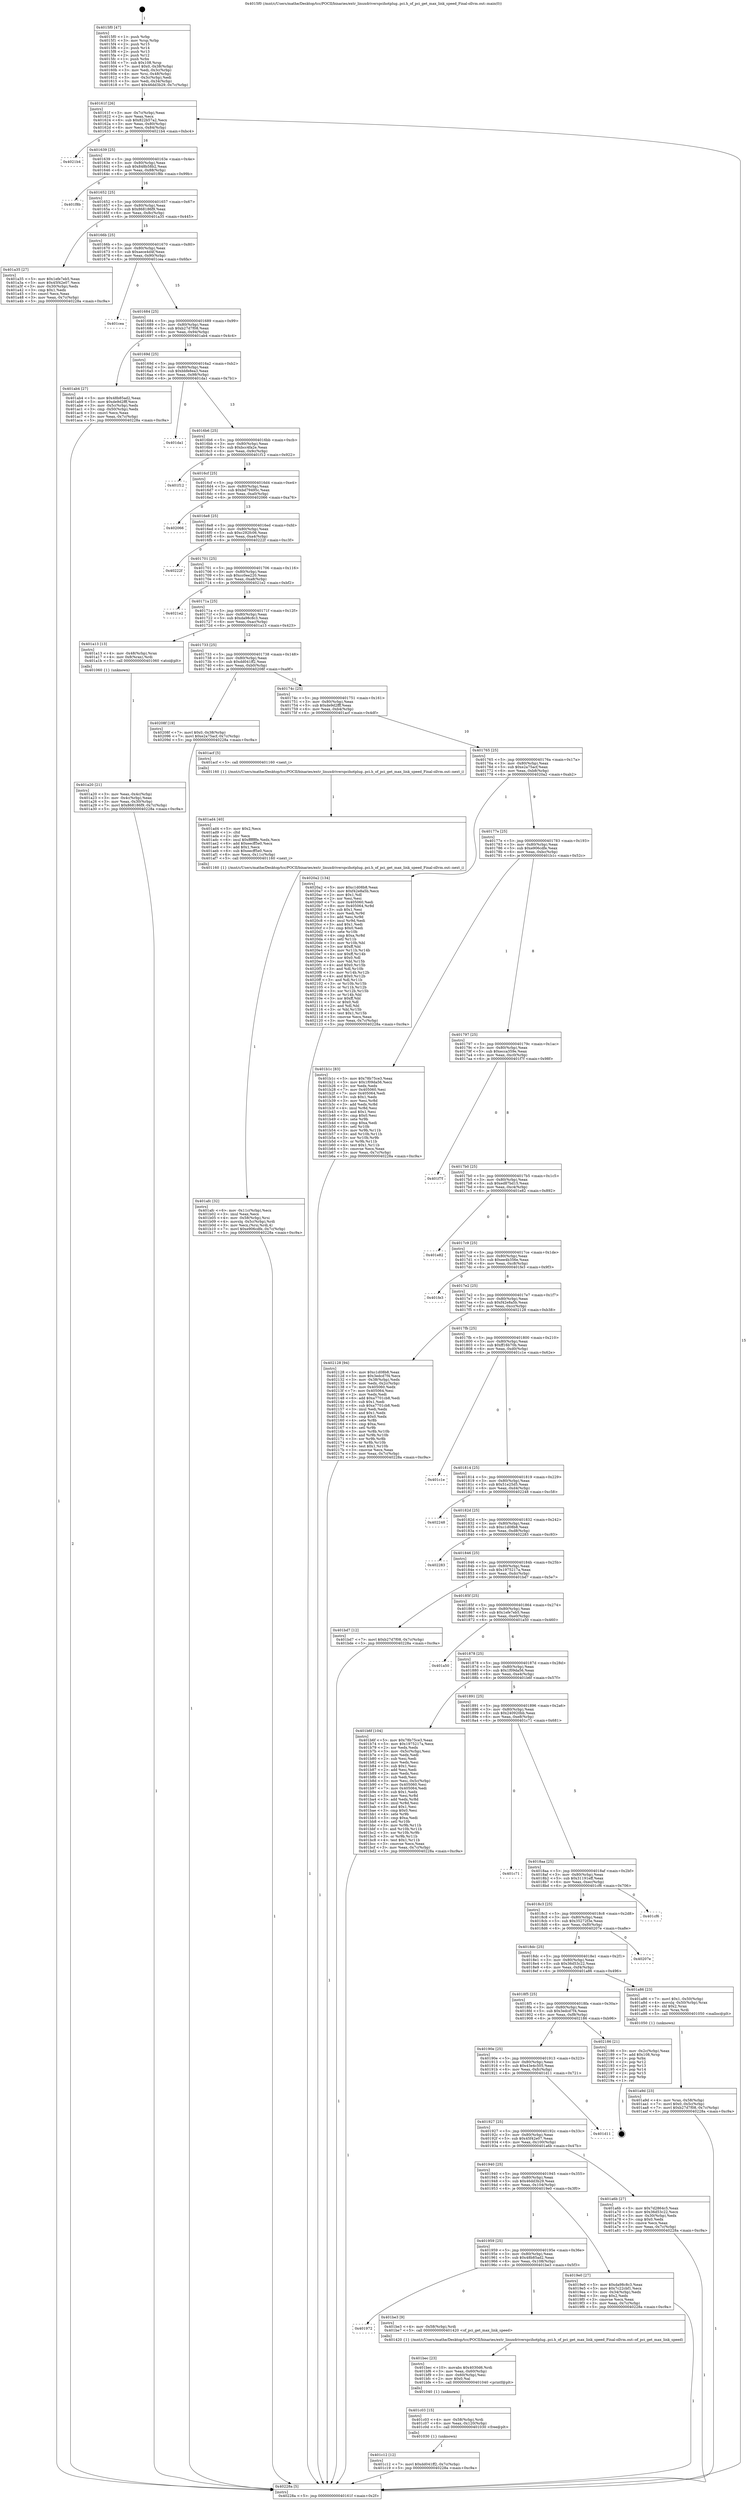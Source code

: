 digraph "0x4015f0" {
  label = "0x4015f0 (/mnt/c/Users/mathe/Desktop/tcc/POCII/binaries/extr_linuxdriverspcihotplug..pci.h_of_pci_get_max_link_speed_Final-ollvm.out::main(0))"
  labelloc = "t"
  node[shape=record]

  Entry [label="",width=0.3,height=0.3,shape=circle,fillcolor=black,style=filled]
  "0x40161f" [label="{
     0x40161f [26]\l
     | [instrs]\l
     &nbsp;&nbsp;0x40161f \<+3\>: mov -0x7c(%rbp),%eax\l
     &nbsp;&nbsp;0x401622 \<+2\>: mov %eax,%ecx\l
     &nbsp;&nbsp;0x401624 \<+6\>: sub $0x822b57a2,%ecx\l
     &nbsp;&nbsp;0x40162a \<+3\>: mov %eax,-0x80(%rbp)\l
     &nbsp;&nbsp;0x40162d \<+6\>: mov %ecx,-0x84(%rbp)\l
     &nbsp;&nbsp;0x401633 \<+6\>: je 00000000004021b4 \<main+0xbc4\>\l
  }"]
  "0x4021b4" [label="{
     0x4021b4\l
  }", style=dashed]
  "0x401639" [label="{
     0x401639 [25]\l
     | [instrs]\l
     &nbsp;&nbsp;0x401639 \<+5\>: jmp 000000000040163e \<main+0x4e\>\l
     &nbsp;&nbsp;0x40163e \<+3\>: mov -0x80(%rbp),%eax\l
     &nbsp;&nbsp;0x401641 \<+5\>: sub $0x848b58b2,%eax\l
     &nbsp;&nbsp;0x401646 \<+6\>: mov %eax,-0x88(%rbp)\l
     &nbsp;&nbsp;0x40164c \<+6\>: je 0000000000401f8b \<main+0x99b\>\l
  }"]
  Exit [label="",width=0.3,height=0.3,shape=circle,fillcolor=black,style=filled,peripheries=2]
  "0x401f8b" [label="{
     0x401f8b\l
  }", style=dashed]
  "0x401652" [label="{
     0x401652 [25]\l
     | [instrs]\l
     &nbsp;&nbsp;0x401652 \<+5\>: jmp 0000000000401657 \<main+0x67\>\l
     &nbsp;&nbsp;0x401657 \<+3\>: mov -0x80(%rbp),%eax\l
     &nbsp;&nbsp;0x40165a \<+5\>: sub $0x868186f9,%eax\l
     &nbsp;&nbsp;0x40165f \<+6\>: mov %eax,-0x8c(%rbp)\l
     &nbsp;&nbsp;0x401665 \<+6\>: je 0000000000401a35 \<main+0x445\>\l
  }"]
  "0x401c12" [label="{
     0x401c12 [12]\l
     | [instrs]\l
     &nbsp;&nbsp;0x401c12 \<+7\>: movl $0xdd041ff2,-0x7c(%rbp)\l
     &nbsp;&nbsp;0x401c19 \<+5\>: jmp 000000000040228a \<main+0xc9a\>\l
  }"]
  "0x401a35" [label="{
     0x401a35 [27]\l
     | [instrs]\l
     &nbsp;&nbsp;0x401a35 \<+5\>: mov $0x1efe7eb5,%eax\l
     &nbsp;&nbsp;0x401a3a \<+5\>: mov $0x45f42e07,%ecx\l
     &nbsp;&nbsp;0x401a3f \<+3\>: mov -0x30(%rbp),%edx\l
     &nbsp;&nbsp;0x401a42 \<+3\>: cmp $0x1,%edx\l
     &nbsp;&nbsp;0x401a45 \<+3\>: cmovl %ecx,%eax\l
     &nbsp;&nbsp;0x401a48 \<+3\>: mov %eax,-0x7c(%rbp)\l
     &nbsp;&nbsp;0x401a4b \<+5\>: jmp 000000000040228a \<main+0xc9a\>\l
  }"]
  "0x40166b" [label="{
     0x40166b [25]\l
     | [instrs]\l
     &nbsp;&nbsp;0x40166b \<+5\>: jmp 0000000000401670 \<main+0x80\>\l
     &nbsp;&nbsp;0x401670 \<+3\>: mov -0x80(%rbp),%eax\l
     &nbsp;&nbsp;0x401673 \<+5\>: sub $0xaece4d4f,%eax\l
     &nbsp;&nbsp;0x401678 \<+6\>: mov %eax,-0x90(%rbp)\l
     &nbsp;&nbsp;0x40167e \<+6\>: je 0000000000401cea \<main+0x6fa\>\l
  }"]
  "0x401c03" [label="{
     0x401c03 [15]\l
     | [instrs]\l
     &nbsp;&nbsp;0x401c03 \<+4\>: mov -0x58(%rbp),%rdi\l
     &nbsp;&nbsp;0x401c07 \<+6\>: mov %eax,-0x120(%rbp)\l
     &nbsp;&nbsp;0x401c0d \<+5\>: call 0000000000401030 \<free@plt\>\l
     | [calls]\l
     &nbsp;&nbsp;0x401030 \{1\} (unknown)\l
  }"]
  "0x401cea" [label="{
     0x401cea\l
  }", style=dashed]
  "0x401684" [label="{
     0x401684 [25]\l
     | [instrs]\l
     &nbsp;&nbsp;0x401684 \<+5\>: jmp 0000000000401689 \<main+0x99\>\l
     &nbsp;&nbsp;0x401689 \<+3\>: mov -0x80(%rbp),%eax\l
     &nbsp;&nbsp;0x40168c \<+5\>: sub $0xb27d7f08,%eax\l
     &nbsp;&nbsp;0x401691 \<+6\>: mov %eax,-0x94(%rbp)\l
     &nbsp;&nbsp;0x401697 \<+6\>: je 0000000000401ab4 \<main+0x4c4\>\l
  }"]
  "0x401bec" [label="{
     0x401bec [23]\l
     | [instrs]\l
     &nbsp;&nbsp;0x401bec \<+10\>: movabs $0x4030d6,%rdi\l
     &nbsp;&nbsp;0x401bf6 \<+3\>: mov %eax,-0x60(%rbp)\l
     &nbsp;&nbsp;0x401bf9 \<+3\>: mov -0x60(%rbp),%esi\l
     &nbsp;&nbsp;0x401bfc \<+2\>: mov $0x0,%al\l
     &nbsp;&nbsp;0x401bfe \<+5\>: call 0000000000401040 \<printf@plt\>\l
     | [calls]\l
     &nbsp;&nbsp;0x401040 \{1\} (unknown)\l
  }"]
  "0x401ab4" [label="{
     0x401ab4 [27]\l
     | [instrs]\l
     &nbsp;&nbsp;0x401ab4 \<+5\>: mov $0x48b85ad2,%eax\l
     &nbsp;&nbsp;0x401ab9 \<+5\>: mov $0xde9d2fff,%ecx\l
     &nbsp;&nbsp;0x401abe \<+3\>: mov -0x5c(%rbp),%edx\l
     &nbsp;&nbsp;0x401ac1 \<+3\>: cmp -0x50(%rbp),%edx\l
     &nbsp;&nbsp;0x401ac4 \<+3\>: cmovl %ecx,%eax\l
     &nbsp;&nbsp;0x401ac7 \<+3\>: mov %eax,-0x7c(%rbp)\l
     &nbsp;&nbsp;0x401aca \<+5\>: jmp 000000000040228a \<main+0xc9a\>\l
  }"]
  "0x40169d" [label="{
     0x40169d [25]\l
     | [instrs]\l
     &nbsp;&nbsp;0x40169d \<+5\>: jmp 00000000004016a2 \<main+0xb2\>\l
     &nbsp;&nbsp;0x4016a2 \<+3\>: mov -0x80(%rbp),%eax\l
     &nbsp;&nbsp;0x4016a5 \<+5\>: sub $0xbbfe8ea3,%eax\l
     &nbsp;&nbsp;0x4016aa \<+6\>: mov %eax,-0x98(%rbp)\l
     &nbsp;&nbsp;0x4016b0 \<+6\>: je 0000000000401da1 \<main+0x7b1\>\l
  }"]
  "0x401972" [label="{
     0x401972\l
  }", style=dashed]
  "0x401da1" [label="{
     0x401da1\l
  }", style=dashed]
  "0x4016b6" [label="{
     0x4016b6 [25]\l
     | [instrs]\l
     &nbsp;&nbsp;0x4016b6 \<+5\>: jmp 00000000004016bb \<main+0xcb\>\l
     &nbsp;&nbsp;0x4016bb \<+3\>: mov -0x80(%rbp),%eax\l
     &nbsp;&nbsp;0x4016be \<+5\>: sub $0xbcc4fa2e,%eax\l
     &nbsp;&nbsp;0x4016c3 \<+6\>: mov %eax,-0x9c(%rbp)\l
     &nbsp;&nbsp;0x4016c9 \<+6\>: je 0000000000401f12 \<main+0x922\>\l
  }"]
  "0x401be3" [label="{
     0x401be3 [9]\l
     | [instrs]\l
     &nbsp;&nbsp;0x401be3 \<+4\>: mov -0x58(%rbp),%rdi\l
     &nbsp;&nbsp;0x401be7 \<+5\>: call 0000000000401420 \<of_pci_get_max_link_speed\>\l
     | [calls]\l
     &nbsp;&nbsp;0x401420 \{1\} (/mnt/c/Users/mathe/Desktop/tcc/POCII/binaries/extr_linuxdriverspcihotplug..pci.h_of_pci_get_max_link_speed_Final-ollvm.out::of_pci_get_max_link_speed)\l
  }"]
  "0x401f12" [label="{
     0x401f12\l
  }", style=dashed]
  "0x4016cf" [label="{
     0x4016cf [25]\l
     | [instrs]\l
     &nbsp;&nbsp;0x4016cf \<+5\>: jmp 00000000004016d4 \<main+0xe4\>\l
     &nbsp;&nbsp;0x4016d4 \<+3\>: mov -0x80(%rbp),%eax\l
     &nbsp;&nbsp;0x4016d7 \<+5\>: sub $0xbd79495c,%eax\l
     &nbsp;&nbsp;0x4016dc \<+6\>: mov %eax,-0xa0(%rbp)\l
     &nbsp;&nbsp;0x4016e2 \<+6\>: je 0000000000402066 \<main+0xa76\>\l
  }"]
  "0x401afc" [label="{
     0x401afc [32]\l
     | [instrs]\l
     &nbsp;&nbsp;0x401afc \<+6\>: mov -0x11c(%rbp),%ecx\l
     &nbsp;&nbsp;0x401b02 \<+3\>: imul %eax,%ecx\l
     &nbsp;&nbsp;0x401b05 \<+4\>: mov -0x58(%rbp),%rsi\l
     &nbsp;&nbsp;0x401b09 \<+4\>: movslq -0x5c(%rbp),%rdi\l
     &nbsp;&nbsp;0x401b0d \<+3\>: mov %ecx,(%rsi,%rdi,4)\l
     &nbsp;&nbsp;0x401b10 \<+7\>: movl $0xe906cdfe,-0x7c(%rbp)\l
     &nbsp;&nbsp;0x401b17 \<+5\>: jmp 000000000040228a \<main+0xc9a\>\l
  }"]
  "0x402066" [label="{
     0x402066\l
  }", style=dashed]
  "0x4016e8" [label="{
     0x4016e8 [25]\l
     | [instrs]\l
     &nbsp;&nbsp;0x4016e8 \<+5\>: jmp 00000000004016ed \<main+0xfd\>\l
     &nbsp;&nbsp;0x4016ed \<+3\>: mov -0x80(%rbp),%eax\l
     &nbsp;&nbsp;0x4016f0 \<+5\>: sub $0xc292fc06,%eax\l
     &nbsp;&nbsp;0x4016f5 \<+6\>: mov %eax,-0xa4(%rbp)\l
     &nbsp;&nbsp;0x4016fb \<+6\>: je 000000000040222f \<main+0xc3f\>\l
  }"]
  "0x401ad4" [label="{
     0x401ad4 [40]\l
     | [instrs]\l
     &nbsp;&nbsp;0x401ad4 \<+5\>: mov $0x2,%ecx\l
     &nbsp;&nbsp;0x401ad9 \<+1\>: cltd\l
     &nbsp;&nbsp;0x401ada \<+2\>: idiv %ecx\l
     &nbsp;&nbsp;0x401adc \<+6\>: imul $0xfffffffe,%edx,%ecx\l
     &nbsp;&nbsp;0x401ae2 \<+6\>: add $0xeecff5e0,%ecx\l
     &nbsp;&nbsp;0x401ae8 \<+3\>: add $0x1,%ecx\l
     &nbsp;&nbsp;0x401aeb \<+6\>: sub $0xeecff5e0,%ecx\l
     &nbsp;&nbsp;0x401af1 \<+6\>: mov %ecx,-0x11c(%rbp)\l
     &nbsp;&nbsp;0x401af7 \<+5\>: call 0000000000401160 \<next_i\>\l
     | [calls]\l
     &nbsp;&nbsp;0x401160 \{1\} (/mnt/c/Users/mathe/Desktop/tcc/POCII/binaries/extr_linuxdriverspcihotplug..pci.h_of_pci_get_max_link_speed_Final-ollvm.out::next_i)\l
  }"]
  "0x40222f" [label="{
     0x40222f\l
  }", style=dashed]
  "0x401701" [label="{
     0x401701 [25]\l
     | [instrs]\l
     &nbsp;&nbsp;0x401701 \<+5\>: jmp 0000000000401706 \<main+0x116\>\l
     &nbsp;&nbsp;0x401706 \<+3\>: mov -0x80(%rbp),%eax\l
     &nbsp;&nbsp;0x401709 \<+5\>: sub $0xcc0ee220,%eax\l
     &nbsp;&nbsp;0x40170e \<+6\>: mov %eax,-0xa8(%rbp)\l
     &nbsp;&nbsp;0x401714 \<+6\>: je 00000000004021e2 \<main+0xbf2\>\l
  }"]
  "0x401a9d" [label="{
     0x401a9d [23]\l
     | [instrs]\l
     &nbsp;&nbsp;0x401a9d \<+4\>: mov %rax,-0x58(%rbp)\l
     &nbsp;&nbsp;0x401aa1 \<+7\>: movl $0x0,-0x5c(%rbp)\l
     &nbsp;&nbsp;0x401aa8 \<+7\>: movl $0xb27d7f08,-0x7c(%rbp)\l
     &nbsp;&nbsp;0x401aaf \<+5\>: jmp 000000000040228a \<main+0xc9a\>\l
  }"]
  "0x4021e2" [label="{
     0x4021e2\l
  }", style=dashed]
  "0x40171a" [label="{
     0x40171a [25]\l
     | [instrs]\l
     &nbsp;&nbsp;0x40171a \<+5\>: jmp 000000000040171f \<main+0x12f\>\l
     &nbsp;&nbsp;0x40171f \<+3\>: mov -0x80(%rbp),%eax\l
     &nbsp;&nbsp;0x401722 \<+5\>: sub $0xda98c8c3,%eax\l
     &nbsp;&nbsp;0x401727 \<+6\>: mov %eax,-0xac(%rbp)\l
     &nbsp;&nbsp;0x40172d \<+6\>: je 0000000000401a13 \<main+0x423\>\l
  }"]
  "0x401a20" [label="{
     0x401a20 [21]\l
     | [instrs]\l
     &nbsp;&nbsp;0x401a20 \<+3\>: mov %eax,-0x4c(%rbp)\l
     &nbsp;&nbsp;0x401a23 \<+3\>: mov -0x4c(%rbp),%eax\l
     &nbsp;&nbsp;0x401a26 \<+3\>: mov %eax,-0x30(%rbp)\l
     &nbsp;&nbsp;0x401a29 \<+7\>: movl $0x868186f9,-0x7c(%rbp)\l
     &nbsp;&nbsp;0x401a30 \<+5\>: jmp 000000000040228a \<main+0xc9a\>\l
  }"]
  "0x401a13" [label="{
     0x401a13 [13]\l
     | [instrs]\l
     &nbsp;&nbsp;0x401a13 \<+4\>: mov -0x48(%rbp),%rax\l
     &nbsp;&nbsp;0x401a17 \<+4\>: mov 0x8(%rax),%rdi\l
     &nbsp;&nbsp;0x401a1b \<+5\>: call 0000000000401060 \<atoi@plt\>\l
     | [calls]\l
     &nbsp;&nbsp;0x401060 \{1\} (unknown)\l
  }"]
  "0x401733" [label="{
     0x401733 [25]\l
     | [instrs]\l
     &nbsp;&nbsp;0x401733 \<+5\>: jmp 0000000000401738 \<main+0x148\>\l
     &nbsp;&nbsp;0x401738 \<+3\>: mov -0x80(%rbp),%eax\l
     &nbsp;&nbsp;0x40173b \<+5\>: sub $0xdd041ff2,%eax\l
     &nbsp;&nbsp;0x401740 \<+6\>: mov %eax,-0xb0(%rbp)\l
     &nbsp;&nbsp;0x401746 \<+6\>: je 000000000040208f \<main+0xa9f\>\l
  }"]
  "0x4015f0" [label="{
     0x4015f0 [47]\l
     | [instrs]\l
     &nbsp;&nbsp;0x4015f0 \<+1\>: push %rbp\l
     &nbsp;&nbsp;0x4015f1 \<+3\>: mov %rsp,%rbp\l
     &nbsp;&nbsp;0x4015f4 \<+2\>: push %r15\l
     &nbsp;&nbsp;0x4015f6 \<+2\>: push %r14\l
     &nbsp;&nbsp;0x4015f8 \<+2\>: push %r13\l
     &nbsp;&nbsp;0x4015fa \<+2\>: push %r12\l
     &nbsp;&nbsp;0x4015fc \<+1\>: push %rbx\l
     &nbsp;&nbsp;0x4015fd \<+7\>: sub $0x108,%rsp\l
     &nbsp;&nbsp;0x401604 \<+7\>: movl $0x0,-0x38(%rbp)\l
     &nbsp;&nbsp;0x40160b \<+3\>: mov %edi,-0x3c(%rbp)\l
     &nbsp;&nbsp;0x40160e \<+4\>: mov %rsi,-0x48(%rbp)\l
     &nbsp;&nbsp;0x401612 \<+3\>: mov -0x3c(%rbp),%edi\l
     &nbsp;&nbsp;0x401615 \<+3\>: mov %edi,-0x34(%rbp)\l
     &nbsp;&nbsp;0x401618 \<+7\>: movl $0x46dd3b29,-0x7c(%rbp)\l
  }"]
  "0x40208f" [label="{
     0x40208f [19]\l
     | [instrs]\l
     &nbsp;&nbsp;0x40208f \<+7\>: movl $0x0,-0x38(%rbp)\l
     &nbsp;&nbsp;0x402096 \<+7\>: movl $0xe2a75acf,-0x7c(%rbp)\l
     &nbsp;&nbsp;0x40209d \<+5\>: jmp 000000000040228a \<main+0xc9a\>\l
  }"]
  "0x40174c" [label="{
     0x40174c [25]\l
     | [instrs]\l
     &nbsp;&nbsp;0x40174c \<+5\>: jmp 0000000000401751 \<main+0x161\>\l
     &nbsp;&nbsp;0x401751 \<+3\>: mov -0x80(%rbp),%eax\l
     &nbsp;&nbsp;0x401754 \<+5\>: sub $0xde9d2fff,%eax\l
     &nbsp;&nbsp;0x401759 \<+6\>: mov %eax,-0xb4(%rbp)\l
     &nbsp;&nbsp;0x40175f \<+6\>: je 0000000000401acf \<main+0x4df\>\l
  }"]
  "0x40228a" [label="{
     0x40228a [5]\l
     | [instrs]\l
     &nbsp;&nbsp;0x40228a \<+5\>: jmp 000000000040161f \<main+0x2f\>\l
  }"]
  "0x401acf" [label="{
     0x401acf [5]\l
     | [instrs]\l
     &nbsp;&nbsp;0x401acf \<+5\>: call 0000000000401160 \<next_i\>\l
     | [calls]\l
     &nbsp;&nbsp;0x401160 \{1\} (/mnt/c/Users/mathe/Desktop/tcc/POCII/binaries/extr_linuxdriverspcihotplug..pci.h_of_pci_get_max_link_speed_Final-ollvm.out::next_i)\l
  }"]
  "0x401765" [label="{
     0x401765 [25]\l
     | [instrs]\l
     &nbsp;&nbsp;0x401765 \<+5\>: jmp 000000000040176a \<main+0x17a\>\l
     &nbsp;&nbsp;0x40176a \<+3\>: mov -0x80(%rbp),%eax\l
     &nbsp;&nbsp;0x40176d \<+5\>: sub $0xe2a75acf,%eax\l
     &nbsp;&nbsp;0x401772 \<+6\>: mov %eax,-0xb8(%rbp)\l
     &nbsp;&nbsp;0x401778 \<+6\>: je 00000000004020a2 \<main+0xab2\>\l
  }"]
  "0x401959" [label="{
     0x401959 [25]\l
     | [instrs]\l
     &nbsp;&nbsp;0x401959 \<+5\>: jmp 000000000040195e \<main+0x36e\>\l
     &nbsp;&nbsp;0x40195e \<+3\>: mov -0x80(%rbp),%eax\l
     &nbsp;&nbsp;0x401961 \<+5\>: sub $0x48b85ad2,%eax\l
     &nbsp;&nbsp;0x401966 \<+6\>: mov %eax,-0x108(%rbp)\l
     &nbsp;&nbsp;0x40196c \<+6\>: je 0000000000401be3 \<main+0x5f3\>\l
  }"]
  "0x4020a2" [label="{
     0x4020a2 [134]\l
     | [instrs]\l
     &nbsp;&nbsp;0x4020a2 \<+5\>: mov $0xc1d08b8,%eax\l
     &nbsp;&nbsp;0x4020a7 \<+5\>: mov $0xf42e8a5b,%ecx\l
     &nbsp;&nbsp;0x4020ac \<+2\>: mov $0x1,%dl\l
     &nbsp;&nbsp;0x4020ae \<+2\>: xor %esi,%esi\l
     &nbsp;&nbsp;0x4020b0 \<+7\>: mov 0x405060,%edi\l
     &nbsp;&nbsp;0x4020b7 \<+8\>: mov 0x405064,%r8d\l
     &nbsp;&nbsp;0x4020bf \<+3\>: sub $0x1,%esi\l
     &nbsp;&nbsp;0x4020c2 \<+3\>: mov %edi,%r9d\l
     &nbsp;&nbsp;0x4020c5 \<+3\>: add %esi,%r9d\l
     &nbsp;&nbsp;0x4020c8 \<+4\>: imul %r9d,%edi\l
     &nbsp;&nbsp;0x4020cc \<+3\>: and $0x1,%edi\l
     &nbsp;&nbsp;0x4020cf \<+3\>: cmp $0x0,%edi\l
     &nbsp;&nbsp;0x4020d2 \<+4\>: sete %r10b\l
     &nbsp;&nbsp;0x4020d6 \<+4\>: cmp $0xa,%r8d\l
     &nbsp;&nbsp;0x4020da \<+4\>: setl %r11b\l
     &nbsp;&nbsp;0x4020de \<+3\>: mov %r10b,%bl\l
     &nbsp;&nbsp;0x4020e1 \<+3\>: xor $0xff,%bl\l
     &nbsp;&nbsp;0x4020e4 \<+3\>: mov %r11b,%r14b\l
     &nbsp;&nbsp;0x4020e7 \<+4\>: xor $0xff,%r14b\l
     &nbsp;&nbsp;0x4020eb \<+3\>: xor $0x0,%dl\l
     &nbsp;&nbsp;0x4020ee \<+3\>: mov %bl,%r15b\l
     &nbsp;&nbsp;0x4020f1 \<+4\>: and $0x0,%r15b\l
     &nbsp;&nbsp;0x4020f5 \<+3\>: and %dl,%r10b\l
     &nbsp;&nbsp;0x4020f8 \<+3\>: mov %r14b,%r12b\l
     &nbsp;&nbsp;0x4020fb \<+4\>: and $0x0,%r12b\l
     &nbsp;&nbsp;0x4020ff \<+3\>: and %dl,%r11b\l
     &nbsp;&nbsp;0x402102 \<+3\>: or %r10b,%r15b\l
     &nbsp;&nbsp;0x402105 \<+3\>: or %r11b,%r12b\l
     &nbsp;&nbsp;0x402108 \<+3\>: xor %r12b,%r15b\l
     &nbsp;&nbsp;0x40210b \<+3\>: or %r14b,%bl\l
     &nbsp;&nbsp;0x40210e \<+3\>: xor $0xff,%bl\l
     &nbsp;&nbsp;0x402111 \<+3\>: or $0x0,%dl\l
     &nbsp;&nbsp;0x402114 \<+2\>: and %dl,%bl\l
     &nbsp;&nbsp;0x402116 \<+3\>: or %bl,%r15b\l
     &nbsp;&nbsp;0x402119 \<+4\>: test $0x1,%r15b\l
     &nbsp;&nbsp;0x40211d \<+3\>: cmovne %ecx,%eax\l
     &nbsp;&nbsp;0x402120 \<+3\>: mov %eax,-0x7c(%rbp)\l
     &nbsp;&nbsp;0x402123 \<+5\>: jmp 000000000040228a \<main+0xc9a\>\l
  }"]
  "0x40177e" [label="{
     0x40177e [25]\l
     | [instrs]\l
     &nbsp;&nbsp;0x40177e \<+5\>: jmp 0000000000401783 \<main+0x193\>\l
     &nbsp;&nbsp;0x401783 \<+3\>: mov -0x80(%rbp),%eax\l
     &nbsp;&nbsp;0x401786 \<+5\>: sub $0xe906cdfe,%eax\l
     &nbsp;&nbsp;0x40178b \<+6\>: mov %eax,-0xbc(%rbp)\l
     &nbsp;&nbsp;0x401791 \<+6\>: je 0000000000401b1c \<main+0x52c\>\l
  }"]
  "0x4019e0" [label="{
     0x4019e0 [27]\l
     | [instrs]\l
     &nbsp;&nbsp;0x4019e0 \<+5\>: mov $0xda98c8c3,%eax\l
     &nbsp;&nbsp;0x4019e5 \<+5\>: mov $0x7c22cbf1,%ecx\l
     &nbsp;&nbsp;0x4019ea \<+3\>: mov -0x34(%rbp),%edx\l
     &nbsp;&nbsp;0x4019ed \<+3\>: cmp $0x2,%edx\l
     &nbsp;&nbsp;0x4019f0 \<+3\>: cmovne %ecx,%eax\l
     &nbsp;&nbsp;0x4019f3 \<+3\>: mov %eax,-0x7c(%rbp)\l
     &nbsp;&nbsp;0x4019f6 \<+5\>: jmp 000000000040228a \<main+0xc9a\>\l
  }"]
  "0x401b1c" [label="{
     0x401b1c [83]\l
     | [instrs]\l
     &nbsp;&nbsp;0x401b1c \<+5\>: mov $0x78b75ce3,%eax\l
     &nbsp;&nbsp;0x401b21 \<+5\>: mov $0x1f09da56,%ecx\l
     &nbsp;&nbsp;0x401b26 \<+2\>: xor %edx,%edx\l
     &nbsp;&nbsp;0x401b28 \<+7\>: mov 0x405060,%esi\l
     &nbsp;&nbsp;0x401b2f \<+7\>: mov 0x405064,%edi\l
     &nbsp;&nbsp;0x401b36 \<+3\>: sub $0x1,%edx\l
     &nbsp;&nbsp;0x401b39 \<+3\>: mov %esi,%r8d\l
     &nbsp;&nbsp;0x401b3c \<+3\>: add %edx,%r8d\l
     &nbsp;&nbsp;0x401b3f \<+4\>: imul %r8d,%esi\l
     &nbsp;&nbsp;0x401b43 \<+3\>: and $0x1,%esi\l
     &nbsp;&nbsp;0x401b46 \<+3\>: cmp $0x0,%esi\l
     &nbsp;&nbsp;0x401b49 \<+4\>: sete %r9b\l
     &nbsp;&nbsp;0x401b4d \<+3\>: cmp $0xa,%edi\l
     &nbsp;&nbsp;0x401b50 \<+4\>: setl %r10b\l
     &nbsp;&nbsp;0x401b54 \<+3\>: mov %r9b,%r11b\l
     &nbsp;&nbsp;0x401b57 \<+3\>: and %r10b,%r11b\l
     &nbsp;&nbsp;0x401b5a \<+3\>: xor %r10b,%r9b\l
     &nbsp;&nbsp;0x401b5d \<+3\>: or %r9b,%r11b\l
     &nbsp;&nbsp;0x401b60 \<+4\>: test $0x1,%r11b\l
     &nbsp;&nbsp;0x401b64 \<+3\>: cmovne %ecx,%eax\l
     &nbsp;&nbsp;0x401b67 \<+3\>: mov %eax,-0x7c(%rbp)\l
     &nbsp;&nbsp;0x401b6a \<+5\>: jmp 000000000040228a \<main+0xc9a\>\l
  }"]
  "0x401797" [label="{
     0x401797 [25]\l
     | [instrs]\l
     &nbsp;&nbsp;0x401797 \<+5\>: jmp 000000000040179c \<main+0x1ac\>\l
     &nbsp;&nbsp;0x40179c \<+3\>: mov -0x80(%rbp),%eax\l
     &nbsp;&nbsp;0x40179f \<+5\>: sub $0xecca359e,%eax\l
     &nbsp;&nbsp;0x4017a4 \<+6\>: mov %eax,-0xc0(%rbp)\l
     &nbsp;&nbsp;0x4017aa \<+6\>: je 0000000000401f7f \<main+0x98f\>\l
  }"]
  "0x401940" [label="{
     0x401940 [25]\l
     | [instrs]\l
     &nbsp;&nbsp;0x401940 \<+5\>: jmp 0000000000401945 \<main+0x355\>\l
     &nbsp;&nbsp;0x401945 \<+3\>: mov -0x80(%rbp),%eax\l
     &nbsp;&nbsp;0x401948 \<+5\>: sub $0x46dd3b29,%eax\l
     &nbsp;&nbsp;0x40194d \<+6\>: mov %eax,-0x104(%rbp)\l
     &nbsp;&nbsp;0x401953 \<+6\>: je 00000000004019e0 \<main+0x3f0\>\l
  }"]
  "0x401f7f" [label="{
     0x401f7f\l
  }", style=dashed]
  "0x4017b0" [label="{
     0x4017b0 [25]\l
     | [instrs]\l
     &nbsp;&nbsp;0x4017b0 \<+5\>: jmp 00000000004017b5 \<main+0x1c5\>\l
     &nbsp;&nbsp;0x4017b5 \<+3\>: mov -0x80(%rbp),%eax\l
     &nbsp;&nbsp;0x4017b8 \<+5\>: sub $0xed87bd15,%eax\l
     &nbsp;&nbsp;0x4017bd \<+6\>: mov %eax,-0xc4(%rbp)\l
     &nbsp;&nbsp;0x4017c3 \<+6\>: je 0000000000401e82 \<main+0x892\>\l
  }"]
  "0x401a6b" [label="{
     0x401a6b [27]\l
     | [instrs]\l
     &nbsp;&nbsp;0x401a6b \<+5\>: mov $0x7d2864c5,%eax\l
     &nbsp;&nbsp;0x401a70 \<+5\>: mov $0x36d53c22,%ecx\l
     &nbsp;&nbsp;0x401a75 \<+3\>: mov -0x30(%rbp),%edx\l
     &nbsp;&nbsp;0x401a78 \<+3\>: cmp $0x0,%edx\l
     &nbsp;&nbsp;0x401a7b \<+3\>: cmove %ecx,%eax\l
     &nbsp;&nbsp;0x401a7e \<+3\>: mov %eax,-0x7c(%rbp)\l
     &nbsp;&nbsp;0x401a81 \<+5\>: jmp 000000000040228a \<main+0xc9a\>\l
  }"]
  "0x401e82" [label="{
     0x401e82\l
  }", style=dashed]
  "0x4017c9" [label="{
     0x4017c9 [25]\l
     | [instrs]\l
     &nbsp;&nbsp;0x4017c9 \<+5\>: jmp 00000000004017ce \<main+0x1de\>\l
     &nbsp;&nbsp;0x4017ce \<+3\>: mov -0x80(%rbp),%eax\l
     &nbsp;&nbsp;0x4017d1 \<+5\>: sub $0xee4b356e,%eax\l
     &nbsp;&nbsp;0x4017d6 \<+6\>: mov %eax,-0xc8(%rbp)\l
     &nbsp;&nbsp;0x4017dc \<+6\>: je 0000000000401fe3 \<main+0x9f3\>\l
  }"]
  "0x401927" [label="{
     0x401927 [25]\l
     | [instrs]\l
     &nbsp;&nbsp;0x401927 \<+5\>: jmp 000000000040192c \<main+0x33c\>\l
     &nbsp;&nbsp;0x40192c \<+3\>: mov -0x80(%rbp),%eax\l
     &nbsp;&nbsp;0x40192f \<+5\>: sub $0x45f42e07,%eax\l
     &nbsp;&nbsp;0x401934 \<+6\>: mov %eax,-0x100(%rbp)\l
     &nbsp;&nbsp;0x40193a \<+6\>: je 0000000000401a6b \<main+0x47b\>\l
  }"]
  "0x401fe3" [label="{
     0x401fe3\l
  }", style=dashed]
  "0x4017e2" [label="{
     0x4017e2 [25]\l
     | [instrs]\l
     &nbsp;&nbsp;0x4017e2 \<+5\>: jmp 00000000004017e7 \<main+0x1f7\>\l
     &nbsp;&nbsp;0x4017e7 \<+3\>: mov -0x80(%rbp),%eax\l
     &nbsp;&nbsp;0x4017ea \<+5\>: sub $0xf42e8a5b,%eax\l
     &nbsp;&nbsp;0x4017ef \<+6\>: mov %eax,-0xcc(%rbp)\l
     &nbsp;&nbsp;0x4017f5 \<+6\>: je 0000000000402128 \<main+0xb38\>\l
  }"]
  "0x401d11" [label="{
     0x401d11\l
  }", style=dashed]
  "0x402128" [label="{
     0x402128 [94]\l
     | [instrs]\l
     &nbsp;&nbsp;0x402128 \<+5\>: mov $0xc1d08b8,%eax\l
     &nbsp;&nbsp;0x40212d \<+5\>: mov $0x3edcd7f4,%ecx\l
     &nbsp;&nbsp;0x402132 \<+3\>: mov -0x38(%rbp),%edx\l
     &nbsp;&nbsp;0x402135 \<+3\>: mov %edx,-0x2c(%rbp)\l
     &nbsp;&nbsp;0x402138 \<+7\>: mov 0x405060,%edx\l
     &nbsp;&nbsp;0x40213f \<+7\>: mov 0x405064,%esi\l
     &nbsp;&nbsp;0x402146 \<+2\>: mov %edx,%edi\l
     &nbsp;&nbsp;0x402148 \<+6\>: add $0xa7701cb8,%edi\l
     &nbsp;&nbsp;0x40214e \<+3\>: sub $0x1,%edi\l
     &nbsp;&nbsp;0x402151 \<+6\>: sub $0xa7701cb8,%edi\l
     &nbsp;&nbsp;0x402157 \<+3\>: imul %edi,%edx\l
     &nbsp;&nbsp;0x40215a \<+3\>: and $0x1,%edx\l
     &nbsp;&nbsp;0x40215d \<+3\>: cmp $0x0,%edx\l
     &nbsp;&nbsp;0x402160 \<+4\>: sete %r8b\l
     &nbsp;&nbsp;0x402164 \<+3\>: cmp $0xa,%esi\l
     &nbsp;&nbsp;0x402167 \<+4\>: setl %r9b\l
     &nbsp;&nbsp;0x40216b \<+3\>: mov %r8b,%r10b\l
     &nbsp;&nbsp;0x40216e \<+3\>: and %r9b,%r10b\l
     &nbsp;&nbsp;0x402171 \<+3\>: xor %r9b,%r8b\l
     &nbsp;&nbsp;0x402174 \<+3\>: or %r8b,%r10b\l
     &nbsp;&nbsp;0x402177 \<+4\>: test $0x1,%r10b\l
     &nbsp;&nbsp;0x40217b \<+3\>: cmovne %ecx,%eax\l
     &nbsp;&nbsp;0x40217e \<+3\>: mov %eax,-0x7c(%rbp)\l
     &nbsp;&nbsp;0x402181 \<+5\>: jmp 000000000040228a \<main+0xc9a\>\l
  }"]
  "0x4017fb" [label="{
     0x4017fb [25]\l
     | [instrs]\l
     &nbsp;&nbsp;0x4017fb \<+5\>: jmp 0000000000401800 \<main+0x210\>\l
     &nbsp;&nbsp;0x401800 \<+3\>: mov -0x80(%rbp),%eax\l
     &nbsp;&nbsp;0x401803 \<+5\>: sub $0xff16b70b,%eax\l
     &nbsp;&nbsp;0x401808 \<+6\>: mov %eax,-0xd0(%rbp)\l
     &nbsp;&nbsp;0x40180e \<+6\>: je 0000000000401c1e \<main+0x62e\>\l
  }"]
  "0x40190e" [label="{
     0x40190e [25]\l
     | [instrs]\l
     &nbsp;&nbsp;0x40190e \<+5\>: jmp 0000000000401913 \<main+0x323\>\l
     &nbsp;&nbsp;0x401913 \<+3\>: mov -0x80(%rbp),%eax\l
     &nbsp;&nbsp;0x401916 \<+5\>: sub $0x43e4c505,%eax\l
     &nbsp;&nbsp;0x40191b \<+6\>: mov %eax,-0xfc(%rbp)\l
     &nbsp;&nbsp;0x401921 \<+6\>: je 0000000000401d11 \<main+0x721\>\l
  }"]
  "0x401c1e" [label="{
     0x401c1e\l
  }", style=dashed]
  "0x401814" [label="{
     0x401814 [25]\l
     | [instrs]\l
     &nbsp;&nbsp;0x401814 \<+5\>: jmp 0000000000401819 \<main+0x229\>\l
     &nbsp;&nbsp;0x401819 \<+3\>: mov -0x80(%rbp),%eax\l
     &nbsp;&nbsp;0x40181c \<+5\>: sub $0x51e25d5,%eax\l
     &nbsp;&nbsp;0x401821 \<+6\>: mov %eax,-0xd4(%rbp)\l
     &nbsp;&nbsp;0x401827 \<+6\>: je 0000000000402248 \<main+0xc58\>\l
  }"]
  "0x402186" [label="{
     0x402186 [21]\l
     | [instrs]\l
     &nbsp;&nbsp;0x402186 \<+3\>: mov -0x2c(%rbp),%eax\l
     &nbsp;&nbsp;0x402189 \<+7\>: add $0x108,%rsp\l
     &nbsp;&nbsp;0x402190 \<+1\>: pop %rbx\l
     &nbsp;&nbsp;0x402191 \<+2\>: pop %r12\l
     &nbsp;&nbsp;0x402193 \<+2\>: pop %r13\l
     &nbsp;&nbsp;0x402195 \<+2\>: pop %r14\l
     &nbsp;&nbsp;0x402197 \<+2\>: pop %r15\l
     &nbsp;&nbsp;0x402199 \<+1\>: pop %rbp\l
     &nbsp;&nbsp;0x40219a \<+1\>: ret\l
  }"]
  "0x402248" [label="{
     0x402248\l
  }", style=dashed]
  "0x40182d" [label="{
     0x40182d [25]\l
     | [instrs]\l
     &nbsp;&nbsp;0x40182d \<+5\>: jmp 0000000000401832 \<main+0x242\>\l
     &nbsp;&nbsp;0x401832 \<+3\>: mov -0x80(%rbp),%eax\l
     &nbsp;&nbsp;0x401835 \<+5\>: sub $0xc1d08b8,%eax\l
     &nbsp;&nbsp;0x40183a \<+6\>: mov %eax,-0xd8(%rbp)\l
     &nbsp;&nbsp;0x401840 \<+6\>: je 0000000000402283 \<main+0xc93\>\l
  }"]
  "0x4018f5" [label="{
     0x4018f5 [25]\l
     | [instrs]\l
     &nbsp;&nbsp;0x4018f5 \<+5\>: jmp 00000000004018fa \<main+0x30a\>\l
     &nbsp;&nbsp;0x4018fa \<+3\>: mov -0x80(%rbp),%eax\l
     &nbsp;&nbsp;0x4018fd \<+5\>: sub $0x3edcd7f4,%eax\l
     &nbsp;&nbsp;0x401902 \<+6\>: mov %eax,-0xf8(%rbp)\l
     &nbsp;&nbsp;0x401908 \<+6\>: je 0000000000402186 \<main+0xb96\>\l
  }"]
  "0x402283" [label="{
     0x402283\l
  }", style=dashed]
  "0x401846" [label="{
     0x401846 [25]\l
     | [instrs]\l
     &nbsp;&nbsp;0x401846 \<+5\>: jmp 000000000040184b \<main+0x25b\>\l
     &nbsp;&nbsp;0x40184b \<+3\>: mov -0x80(%rbp),%eax\l
     &nbsp;&nbsp;0x40184e \<+5\>: sub $0x1975217a,%eax\l
     &nbsp;&nbsp;0x401853 \<+6\>: mov %eax,-0xdc(%rbp)\l
     &nbsp;&nbsp;0x401859 \<+6\>: je 0000000000401bd7 \<main+0x5e7\>\l
  }"]
  "0x401a86" [label="{
     0x401a86 [23]\l
     | [instrs]\l
     &nbsp;&nbsp;0x401a86 \<+7\>: movl $0x1,-0x50(%rbp)\l
     &nbsp;&nbsp;0x401a8d \<+4\>: movslq -0x50(%rbp),%rax\l
     &nbsp;&nbsp;0x401a91 \<+4\>: shl $0x2,%rax\l
     &nbsp;&nbsp;0x401a95 \<+3\>: mov %rax,%rdi\l
     &nbsp;&nbsp;0x401a98 \<+5\>: call 0000000000401050 \<malloc@plt\>\l
     | [calls]\l
     &nbsp;&nbsp;0x401050 \{1\} (unknown)\l
  }"]
  "0x401bd7" [label="{
     0x401bd7 [12]\l
     | [instrs]\l
     &nbsp;&nbsp;0x401bd7 \<+7\>: movl $0xb27d7f08,-0x7c(%rbp)\l
     &nbsp;&nbsp;0x401bde \<+5\>: jmp 000000000040228a \<main+0xc9a\>\l
  }"]
  "0x40185f" [label="{
     0x40185f [25]\l
     | [instrs]\l
     &nbsp;&nbsp;0x40185f \<+5\>: jmp 0000000000401864 \<main+0x274\>\l
     &nbsp;&nbsp;0x401864 \<+3\>: mov -0x80(%rbp),%eax\l
     &nbsp;&nbsp;0x401867 \<+5\>: sub $0x1efe7eb5,%eax\l
     &nbsp;&nbsp;0x40186c \<+6\>: mov %eax,-0xe0(%rbp)\l
     &nbsp;&nbsp;0x401872 \<+6\>: je 0000000000401a50 \<main+0x460\>\l
  }"]
  "0x4018dc" [label="{
     0x4018dc [25]\l
     | [instrs]\l
     &nbsp;&nbsp;0x4018dc \<+5\>: jmp 00000000004018e1 \<main+0x2f1\>\l
     &nbsp;&nbsp;0x4018e1 \<+3\>: mov -0x80(%rbp),%eax\l
     &nbsp;&nbsp;0x4018e4 \<+5\>: sub $0x36d53c22,%eax\l
     &nbsp;&nbsp;0x4018e9 \<+6\>: mov %eax,-0xf4(%rbp)\l
     &nbsp;&nbsp;0x4018ef \<+6\>: je 0000000000401a86 \<main+0x496\>\l
  }"]
  "0x401a50" [label="{
     0x401a50\l
  }", style=dashed]
  "0x401878" [label="{
     0x401878 [25]\l
     | [instrs]\l
     &nbsp;&nbsp;0x401878 \<+5\>: jmp 000000000040187d \<main+0x28d\>\l
     &nbsp;&nbsp;0x40187d \<+3\>: mov -0x80(%rbp),%eax\l
     &nbsp;&nbsp;0x401880 \<+5\>: sub $0x1f09da56,%eax\l
     &nbsp;&nbsp;0x401885 \<+6\>: mov %eax,-0xe4(%rbp)\l
     &nbsp;&nbsp;0x40188b \<+6\>: je 0000000000401b6f \<main+0x57f\>\l
  }"]
  "0x40207e" [label="{
     0x40207e\l
  }", style=dashed]
  "0x401b6f" [label="{
     0x401b6f [104]\l
     | [instrs]\l
     &nbsp;&nbsp;0x401b6f \<+5\>: mov $0x78b75ce3,%eax\l
     &nbsp;&nbsp;0x401b74 \<+5\>: mov $0x1975217a,%ecx\l
     &nbsp;&nbsp;0x401b79 \<+2\>: xor %edx,%edx\l
     &nbsp;&nbsp;0x401b7b \<+3\>: mov -0x5c(%rbp),%esi\l
     &nbsp;&nbsp;0x401b7e \<+2\>: mov %edx,%edi\l
     &nbsp;&nbsp;0x401b80 \<+2\>: sub %esi,%edi\l
     &nbsp;&nbsp;0x401b82 \<+2\>: mov %edx,%esi\l
     &nbsp;&nbsp;0x401b84 \<+3\>: sub $0x1,%esi\l
     &nbsp;&nbsp;0x401b87 \<+2\>: add %esi,%edi\l
     &nbsp;&nbsp;0x401b89 \<+2\>: mov %edx,%esi\l
     &nbsp;&nbsp;0x401b8b \<+2\>: sub %edi,%esi\l
     &nbsp;&nbsp;0x401b8d \<+3\>: mov %esi,-0x5c(%rbp)\l
     &nbsp;&nbsp;0x401b90 \<+7\>: mov 0x405060,%esi\l
     &nbsp;&nbsp;0x401b97 \<+7\>: mov 0x405064,%edi\l
     &nbsp;&nbsp;0x401b9e \<+3\>: sub $0x1,%edx\l
     &nbsp;&nbsp;0x401ba1 \<+3\>: mov %esi,%r8d\l
     &nbsp;&nbsp;0x401ba4 \<+3\>: add %edx,%r8d\l
     &nbsp;&nbsp;0x401ba7 \<+4\>: imul %r8d,%esi\l
     &nbsp;&nbsp;0x401bab \<+3\>: and $0x1,%esi\l
     &nbsp;&nbsp;0x401bae \<+3\>: cmp $0x0,%esi\l
     &nbsp;&nbsp;0x401bb1 \<+4\>: sete %r9b\l
     &nbsp;&nbsp;0x401bb5 \<+3\>: cmp $0xa,%edi\l
     &nbsp;&nbsp;0x401bb8 \<+4\>: setl %r10b\l
     &nbsp;&nbsp;0x401bbc \<+3\>: mov %r9b,%r11b\l
     &nbsp;&nbsp;0x401bbf \<+3\>: and %r10b,%r11b\l
     &nbsp;&nbsp;0x401bc2 \<+3\>: xor %r10b,%r9b\l
     &nbsp;&nbsp;0x401bc5 \<+3\>: or %r9b,%r11b\l
     &nbsp;&nbsp;0x401bc8 \<+4\>: test $0x1,%r11b\l
     &nbsp;&nbsp;0x401bcc \<+3\>: cmovne %ecx,%eax\l
     &nbsp;&nbsp;0x401bcf \<+3\>: mov %eax,-0x7c(%rbp)\l
     &nbsp;&nbsp;0x401bd2 \<+5\>: jmp 000000000040228a \<main+0xc9a\>\l
  }"]
  "0x401891" [label="{
     0x401891 [25]\l
     | [instrs]\l
     &nbsp;&nbsp;0x401891 \<+5\>: jmp 0000000000401896 \<main+0x2a6\>\l
     &nbsp;&nbsp;0x401896 \<+3\>: mov -0x80(%rbp),%eax\l
     &nbsp;&nbsp;0x401899 \<+5\>: sub $0x240920bb,%eax\l
     &nbsp;&nbsp;0x40189e \<+6\>: mov %eax,-0xe8(%rbp)\l
     &nbsp;&nbsp;0x4018a4 \<+6\>: je 0000000000401c71 \<main+0x681\>\l
  }"]
  "0x4018c3" [label="{
     0x4018c3 [25]\l
     | [instrs]\l
     &nbsp;&nbsp;0x4018c3 \<+5\>: jmp 00000000004018c8 \<main+0x2d8\>\l
     &nbsp;&nbsp;0x4018c8 \<+3\>: mov -0x80(%rbp),%eax\l
     &nbsp;&nbsp;0x4018cb \<+5\>: sub $0x35272f3e,%eax\l
     &nbsp;&nbsp;0x4018d0 \<+6\>: mov %eax,-0xf0(%rbp)\l
     &nbsp;&nbsp;0x4018d6 \<+6\>: je 000000000040207e \<main+0xa8e\>\l
  }"]
  "0x401c71" [label="{
     0x401c71\l
  }", style=dashed]
  "0x4018aa" [label="{
     0x4018aa [25]\l
     | [instrs]\l
     &nbsp;&nbsp;0x4018aa \<+5\>: jmp 00000000004018af \<main+0x2bf\>\l
     &nbsp;&nbsp;0x4018af \<+3\>: mov -0x80(%rbp),%eax\l
     &nbsp;&nbsp;0x4018b2 \<+5\>: sub $0x31191eff,%eax\l
     &nbsp;&nbsp;0x4018b7 \<+6\>: mov %eax,-0xec(%rbp)\l
     &nbsp;&nbsp;0x4018bd \<+6\>: je 0000000000401cf6 \<main+0x706\>\l
  }"]
  "0x401cf6" [label="{
     0x401cf6\l
  }", style=dashed]
  Entry -> "0x4015f0" [label=" 1"]
  "0x40161f" -> "0x4021b4" [label=" 0"]
  "0x40161f" -> "0x401639" [label=" 16"]
  "0x402186" -> Exit [label=" 1"]
  "0x401639" -> "0x401f8b" [label=" 0"]
  "0x401639" -> "0x401652" [label=" 16"]
  "0x402128" -> "0x40228a" [label=" 1"]
  "0x401652" -> "0x401a35" [label=" 1"]
  "0x401652" -> "0x40166b" [label=" 15"]
  "0x4020a2" -> "0x40228a" [label=" 1"]
  "0x40166b" -> "0x401cea" [label=" 0"]
  "0x40166b" -> "0x401684" [label=" 15"]
  "0x40208f" -> "0x40228a" [label=" 1"]
  "0x401684" -> "0x401ab4" [label=" 2"]
  "0x401684" -> "0x40169d" [label=" 13"]
  "0x401c12" -> "0x40228a" [label=" 1"]
  "0x40169d" -> "0x401da1" [label=" 0"]
  "0x40169d" -> "0x4016b6" [label=" 13"]
  "0x401c03" -> "0x401c12" [label=" 1"]
  "0x4016b6" -> "0x401f12" [label=" 0"]
  "0x4016b6" -> "0x4016cf" [label=" 13"]
  "0x401bec" -> "0x401c03" [label=" 1"]
  "0x4016cf" -> "0x402066" [label=" 0"]
  "0x4016cf" -> "0x4016e8" [label=" 13"]
  "0x401959" -> "0x401972" [label=" 0"]
  "0x4016e8" -> "0x40222f" [label=" 0"]
  "0x4016e8" -> "0x401701" [label=" 13"]
  "0x401959" -> "0x401be3" [label=" 1"]
  "0x401701" -> "0x4021e2" [label=" 0"]
  "0x401701" -> "0x40171a" [label=" 13"]
  "0x401be3" -> "0x401bec" [label=" 1"]
  "0x40171a" -> "0x401a13" [label=" 1"]
  "0x40171a" -> "0x401733" [label=" 12"]
  "0x401bd7" -> "0x40228a" [label=" 1"]
  "0x401733" -> "0x40208f" [label=" 1"]
  "0x401733" -> "0x40174c" [label=" 11"]
  "0x401b6f" -> "0x40228a" [label=" 1"]
  "0x40174c" -> "0x401acf" [label=" 1"]
  "0x40174c" -> "0x401765" [label=" 10"]
  "0x401b1c" -> "0x40228a" [label=" 1"]
  "0x401765" -> "0x4020a2" [label=" 1"]
  "0x401765" -> "0x40177e" [label=" 9"]
  "0x401afc" -> "0x40228a" [label=" 1"]
  "0x40177e" -> "0x401b1c" [label=" 1"]
  "0x40177e" -> "0x401797" [label=" 8"]
  "0x401ad4" -> "0x401afc" [label=" 1"]
  "0x401797" -> "0x401f7f" [label=" 0"]
  "0x401797" -> "0x4017b0" [label=" 8"]
  "0x401ab4" -> "0x40228a" [label=" 2"]
  "0x4017b0" -> "0x401e82" [label=" 0"]
  "0x4017b0" -> "0x4017c9" [label=" 8"]
  "0x401a9d" -> "0x40228a" [label=" 1"]
  "0x4017c9" -> "0x401fe3" [label=" 0"]
  "0x4017c9" -> "0x4017e2" [label=" 8"]
  "0x401a6b" -> "0x40228a" [label=" 1"]
  "0x4017e2" -> "0x402128" [label=" 1"]
  "0x4017e2" -> "0x4017fb" [label=" 7"]
  "0x401a35" -> "0x40228a" [label=" 1"]
  "0x4017fb" -> "0x401c1e" [label=" 0"]
  "0x4017fb" -> "0x401814" [label=" 7"]
  "0x401a13" -> "0x401a20" [label=" 1"]
  "0x401814" -> "0x402248" [label=" 0"]
  "0x401814" -> "0x40182d" [label=" 7"]
  "0x40228a" -> "0x40161f" [label=" 15"]
  "0x40182d" -> "0x402283" [label=" 0"]
  "0x40182d" -> "0x401846" [label=" 7"]
  "0x4019e0" -> "0x40228a" [label=" 1"]
  "0x401846" -> "0x401bd7" [label=" 1"]
  "0x401846" -> "0x40185f" [label=" 6"]
  "0x401940" -> "0x401959" [label=" 1"]
  "0x40185f" -> "0x401a50" [label=" 0"]
  "0x40185f" -> "0x401878" [label=" 6"]
  "0x401acf" -> "0x401ad4" [label=" 1"]
  "0x401878" -> "0x401b6f" [label=" 1"]
  "0x401878" -> "0x401891" [label=" 5"]
  "0x401927" -> "0x401940" [label=" 2"]
  "0x401891" -> "0x401c71" [label=" 0"]
  "0x401891" -> "0x4018aa" [label=" 5"]
  "0x401a86" -> "0x401a9d" [label=" 1"]
  "0x4018aa" -> "0x401cf6" [label=" 0"]
  "0x4018aa" -> "0x4018c3" [label=" 5"]
  "0x401927" -> "0x401a6b" [label=" 1"]
  "0x4018c3" -> "0x40207e" [label=" 0"]
  "0x4018c3" -> "0x4018dc" [label=" 5"]
  "0x401940" -> "0x4019e0" [label=" 1"]
  "0x4018dc" -> "0x401a86" [label=" 1"]
  "0x4018dc" -> "0x4018f5" [label=" 4"]
  "0x4015f0" -> "0x40161f" [label=" 1"]
  "0x4018f5" -> "0x402186" [label=" 1"]
  "0x4018f5" -> "0x40190e" [label=" 3"]
  "0x401a20" -> "0x40228a" [label=" 1"]
  "0x40190e" -> "0x401d11" [label=" 0"]
  "0x40190e" -> "0x401927" [label=" 3"]
}
